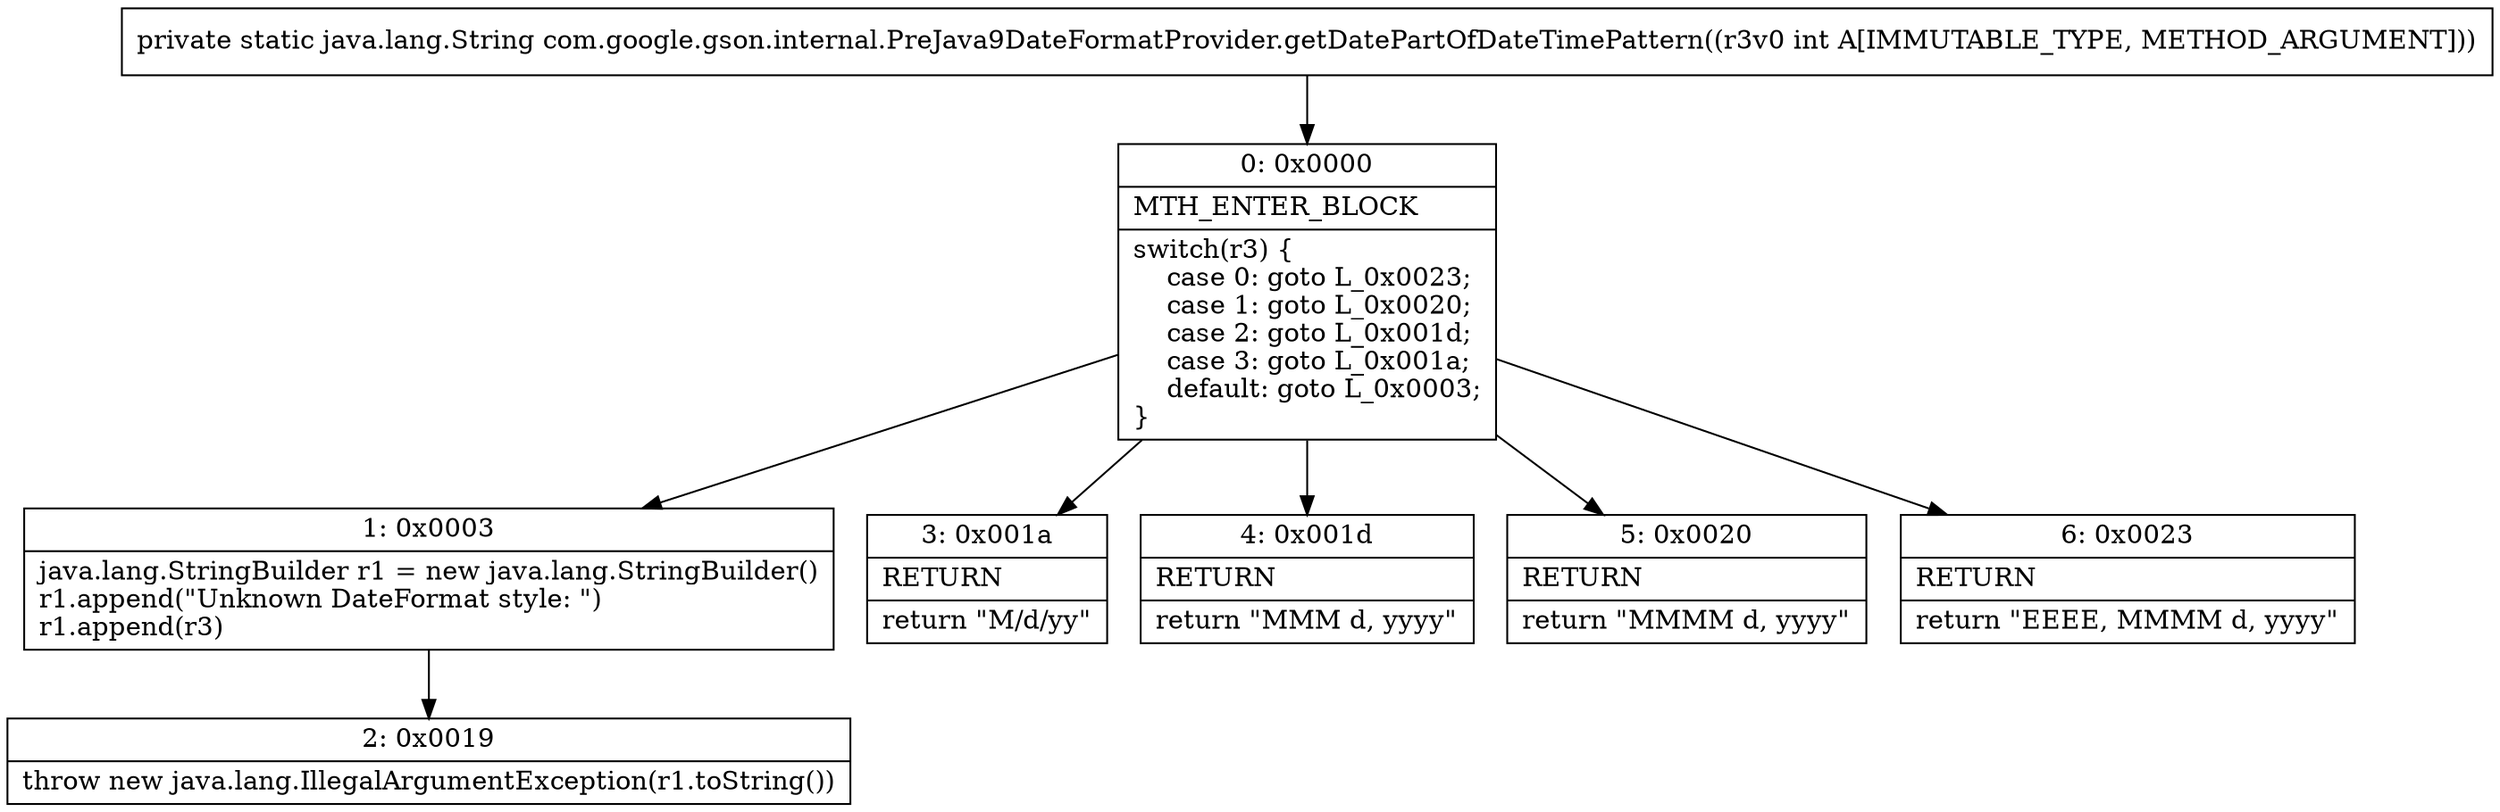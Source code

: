 digraph "CFG forcom.google.gson.internal.PreJava9DateFormatProvider.getDatePartOfDateTimePattern(I)Ljava\/lang\/String;" {
Node_0 [shape=record,label="{0\:\ 0x0000|MTH_ENTER_BLOCK\l|switch(r3) \{\l    case 0: goto L_0x0023;\l    case 1: goto L_0x0020;\l    case 2: goto L_0x001d;\l    case 3: goto L_0x001a;\l    default: goto L_0x0003;\l\}\l}"];
Node_1 [shape=record,label="{1\:\ 0x0003|java.lang.StringBuilder r1 = new java.lang.StringBuilder()\lr1.append(\"Unknown DateFormat style: \")\lr1.append(r3)\l}"];
Node_2 [shape=record,label="{2\:\ 0x0019|throw new java.lang.IllegalArgumentException(r1.toString())\l}"];
Node_3 [shape=record,label="{3\:\ 0x001a|RETURN\l|return \"M\/d\/yy\"\l}"];
Node_4 [shape=record,label="{4\:\ 0x001d|RETURN\l|return \"MMM d, yyyy\"\l}"];
Node_5 [shape=record,label="{5\:\ 0x0020|RETURN\l|return \"MMMM d, yyyy\"\l}"];
Node_6 [shape=record,label="{6\:\ 0x0023|RETURN\l|return \"EEEE, MMMM d, yyyy\"\l}"];
MethodNode[shape=record,label="{private static java.lang.String com.google.gson.internal.PreJava9DateFormatProvider.getDatePartOfDateTimePattern((r3v0 int A[IMMUTABLE_TYPE, METHOD_ARGUMENT])) }"];
MethodNode -> Node_0;
Node_0 -> Node_1;
Node_0 -> Node_3;
Node_0 -> Node_4;
Node_0 -> Node_5;
Node_0 -> Node_6;
Node_1 -> Node_2;
}

